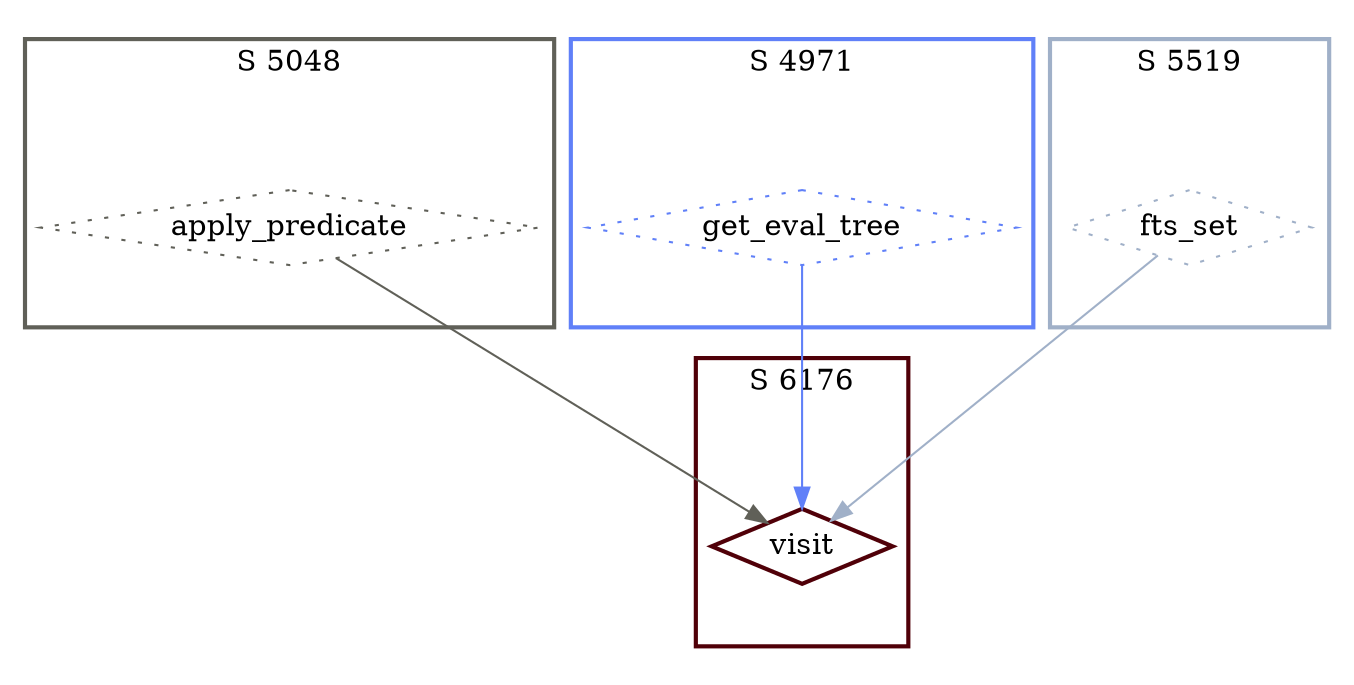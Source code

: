 digraph G {
  ratio=0.500000;
  "UV apply_predicate (5048)" [shape=diamond, label="apply_predicate",
                               color="#606058", style=dotted];
  "UV get_eval_tree (4971)" [shape=diamond, label="get_eval_tree",
                             color="#6080F8", style=dotted];
  "UV visit (6176)" [shape=diamond, label="visit", color="#500008",
                     style=bold];
  "UV fts_set (5519)" [shape=diamond, label="fts_set", color="#A0B0C8",
                       style=dotted];
  
  subgraph cluster_5048 { label="S 5048";
    color="#606058";
    style=bold;
    "UV apply_predicate (5048)"; };
  subgraph cluster_6176 { label="S 6176";
    color="#500008";
    style=bold;
    "UV visit (6176)"; };
  subgraph cluster_4971 { label="S 4971";
    color="#6080F8";
    style=bold;
    "UV get_eval_tree (4971)"; };
  subgraph cluster_5519 { label="S 5519";
    color="#A0B0C8";
    style=bold;
    "UV fts_set (5519)"; };
  
  "UV apply_predicate (5048)" -> "UV visit (6176)" [color="#606058"];
  "UV get_eval_tree (4971)" -> "UV visit (6176)" [color="#6080F8"];
  "UV fts_set (5519)" -> "UV visit (6176)" [color="#A0B0C8"];
  
  }
